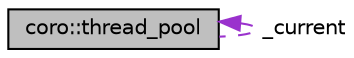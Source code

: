 digraph "coro::thread_pool"
{
 // LATEX_PDF_SIZE
  edge [fontname="Helvetica",fontsize="10",labelfontname="Helvetica",labelfontsize="10"];
  node [fontname="Helvetica",fontsize="10",shape=record];
  Node1 [label="coro::thread_pool",height=0.2,width=0.4,color="black", fillcolor="grey75", style="filled", fontcolor="black",tooltip="thread pool implementation"];
  Node1 -> Node1 [dir="back",color="darkorchid3",fontsize="10",style="dashed",label=" _current" ,fontname="Helvetica"];
}
